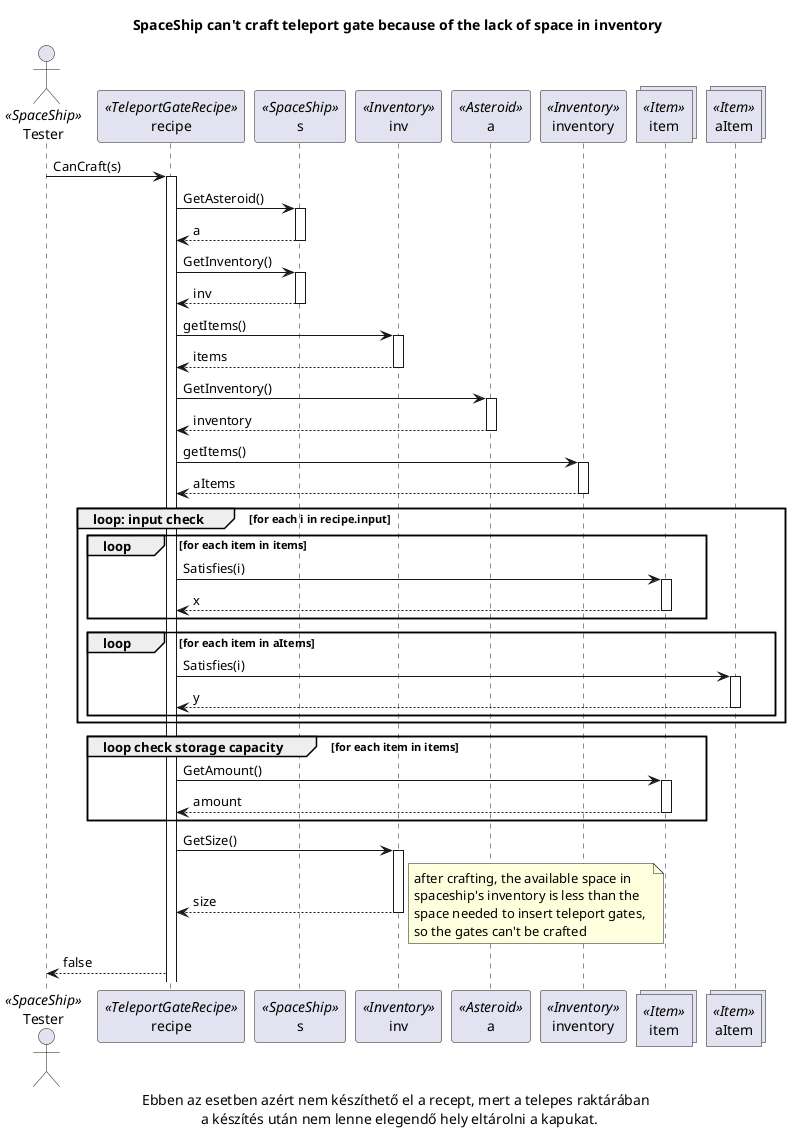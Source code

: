 @startuml
actor Tester as Tester <<SpaceShip>>
participant recipe as recipe <<TeleportGateRecipe>>
participant s as s <<SpaceShip>>
participant inv as inv <<Inventory>>
participant a as a <<Asteroid>>
participant inventory as inventory <<Inventory>>
collections item as item <<Item>>
collections aItem as aItem <<Item>>

title SpaceShip can't craft teleport gate because of the lack of space in inventory

Tester-> recipe++: CanCraft(s)
recipe -> s++: GetAsteroid()

s --> recipe--: a
recipe -> s++: GetInventory()

s --> recipe--: inv

recipe -> inv++: getItems()
inv --> recipe--: items

recipe -> a++: GetInventory()
a --> recipe--: inventory

recipe -> inventory++: getItems()
inventory --> recipe--: aItems

group loop: input check[for each i in recipe.input]

    group loop [for each item in items]
        recipe -> item++: Satisfies(i)
        item --> recipe--: x
    end

    group loop [for each item in aItems]
        recipe -> aItem++: Satisfies(i)
        aItem --> recipe--: y
    end
end

group loop check storage capacity [for each item in items]
recipe -> item++: GetAmount()
item-->recipe--: amount
end

recipe -> inv++: GetSize()
inv-->recipe--: size

note right
after crafting, the available space in 
spaceship's inventory is less than the 
space needed to insert teleport gates, 
so the gates can't be crafted
end note

recipe --> Tester: false


caption Ebben az esetben azért nem készíthető el a recept, mert a telepes raktárában \n a készítés után nem lenne elegendő hely eltárolni a kapukat. 

@enduml